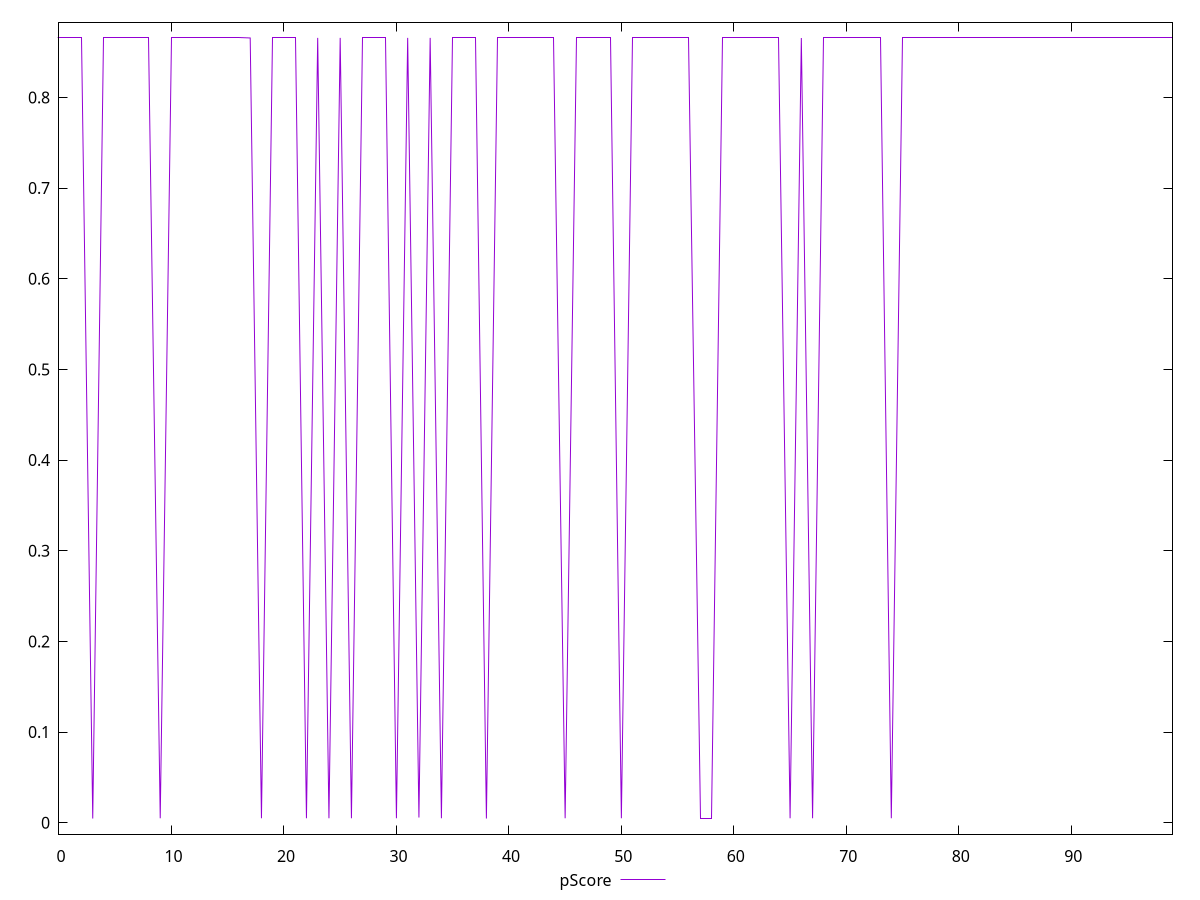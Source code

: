 reset

$pScore <<EOF
0 0.8655959825000461
1 0.8655959825000461
2 0.8655959825000461
3 0.004660565467849653
4 0.8655959825000461
5 0.8655959825000461
6 0.8655959825000461
7 0.8655959825000461
8 0.8655959825000461
9 0.004950208675793599
10 0.8655959825000461
11 0.8655959825000461
12 0.8655959825000461
13 0.8655959825000461
14 0.8655959825000461
15 0.8655959825000461
16 0.8655959825000461
17 0.8655373124836776
18 0.004950208675793599
19 0.8655959825000461
20 0.8655959825000461
21 0.8655959825000461
22 0.004950208675793599
23 0.8655959825000461
24 0.004950208675793599
25 0.8655959825000461
26 0.004950208675793599
27 0.8655959825000461
28 0.8655959825000461
29 0.8655959825000461
30 0.004950208675793599
31 0.8655959825000461
32 0.005725224048195754
33 0.8655959825000461
34 0.004950208675793599
35 0.8655959825000461
36 0.8655959825000461
37 0.8655959825000461
38 0.004660565467849653
39 0.8655959825000461
40 0.8655959825000461
41 0.8655959825000461
42 0.8655959825000461
43 0.8655959825000461
44 0.8655959825000461
45 0.004950208675793599
46 0.8655959825000461
47 0.8655959825000461
48 0.8655959825000461
49 0.8655959825000461
50 0.004950208675793599
51 0.8655959825000461
52 0.8655959825000461
53 0.8655959825000461
54 0.8655959825000461
55 0.8655959825000461
56 0.8655959825000461
57 0.004950208675793599
58 0.004950208675793599
59 0.8655959825000461
60 0.8655959825000461
61 0.8655959825000461
62 0.8655959825000461
63 0.8655959825000461
64 0.8655959825000461
65 0.004950208675793599
66 0.8654981956894828
67 0.004950208675793599
68 0.8655959825000461
69 0.8655959825000461
70 0.8655959825000461
71 0.8655959825000461
72 0.8655959825000461
73 0.8655959825000461
74 0.004950208675793599
75 0.8655959825000461
76 0.8655959825000461
77 0.8655959825000461
78 0.8655959825000461
79 0.8655959825000461
80 0.8655959825000461
81 0.8655959825000461
82 0.8655959825000461
83 0.8655959825000461
84 0.8655959825000461
85 0.8655959825000461
86 0.8655959825000461
87 0.8655959825000461
88 0.8655959825000461
89 0.8655959825000461
90 0.8655959825000461
91 0.8655959825000461
92 0.8655959825000461
93 0.8655959825000461
94 0.8655959825000461
95 0.8655959825000461
96 0.8655959825000461
97 0.8655959825000461
98 0.8655959825000461
99 0.8655959825000461
EOF

set key outside below
set xrange [0:99]
set yrange [-0.012558142872794276:0.88281469084069]
set trange [-0.012558142872794276:0.88281469084069]
set terminal svg size 640, 500 enhanced background rgb 'white'
set output "reports/report_00033_2021-03-01T14-23-16.841Z/cumulative-layout-shift/samples/astro-cached/pScore/values.svg"

plot $pScore title "pScore" with line

reset
